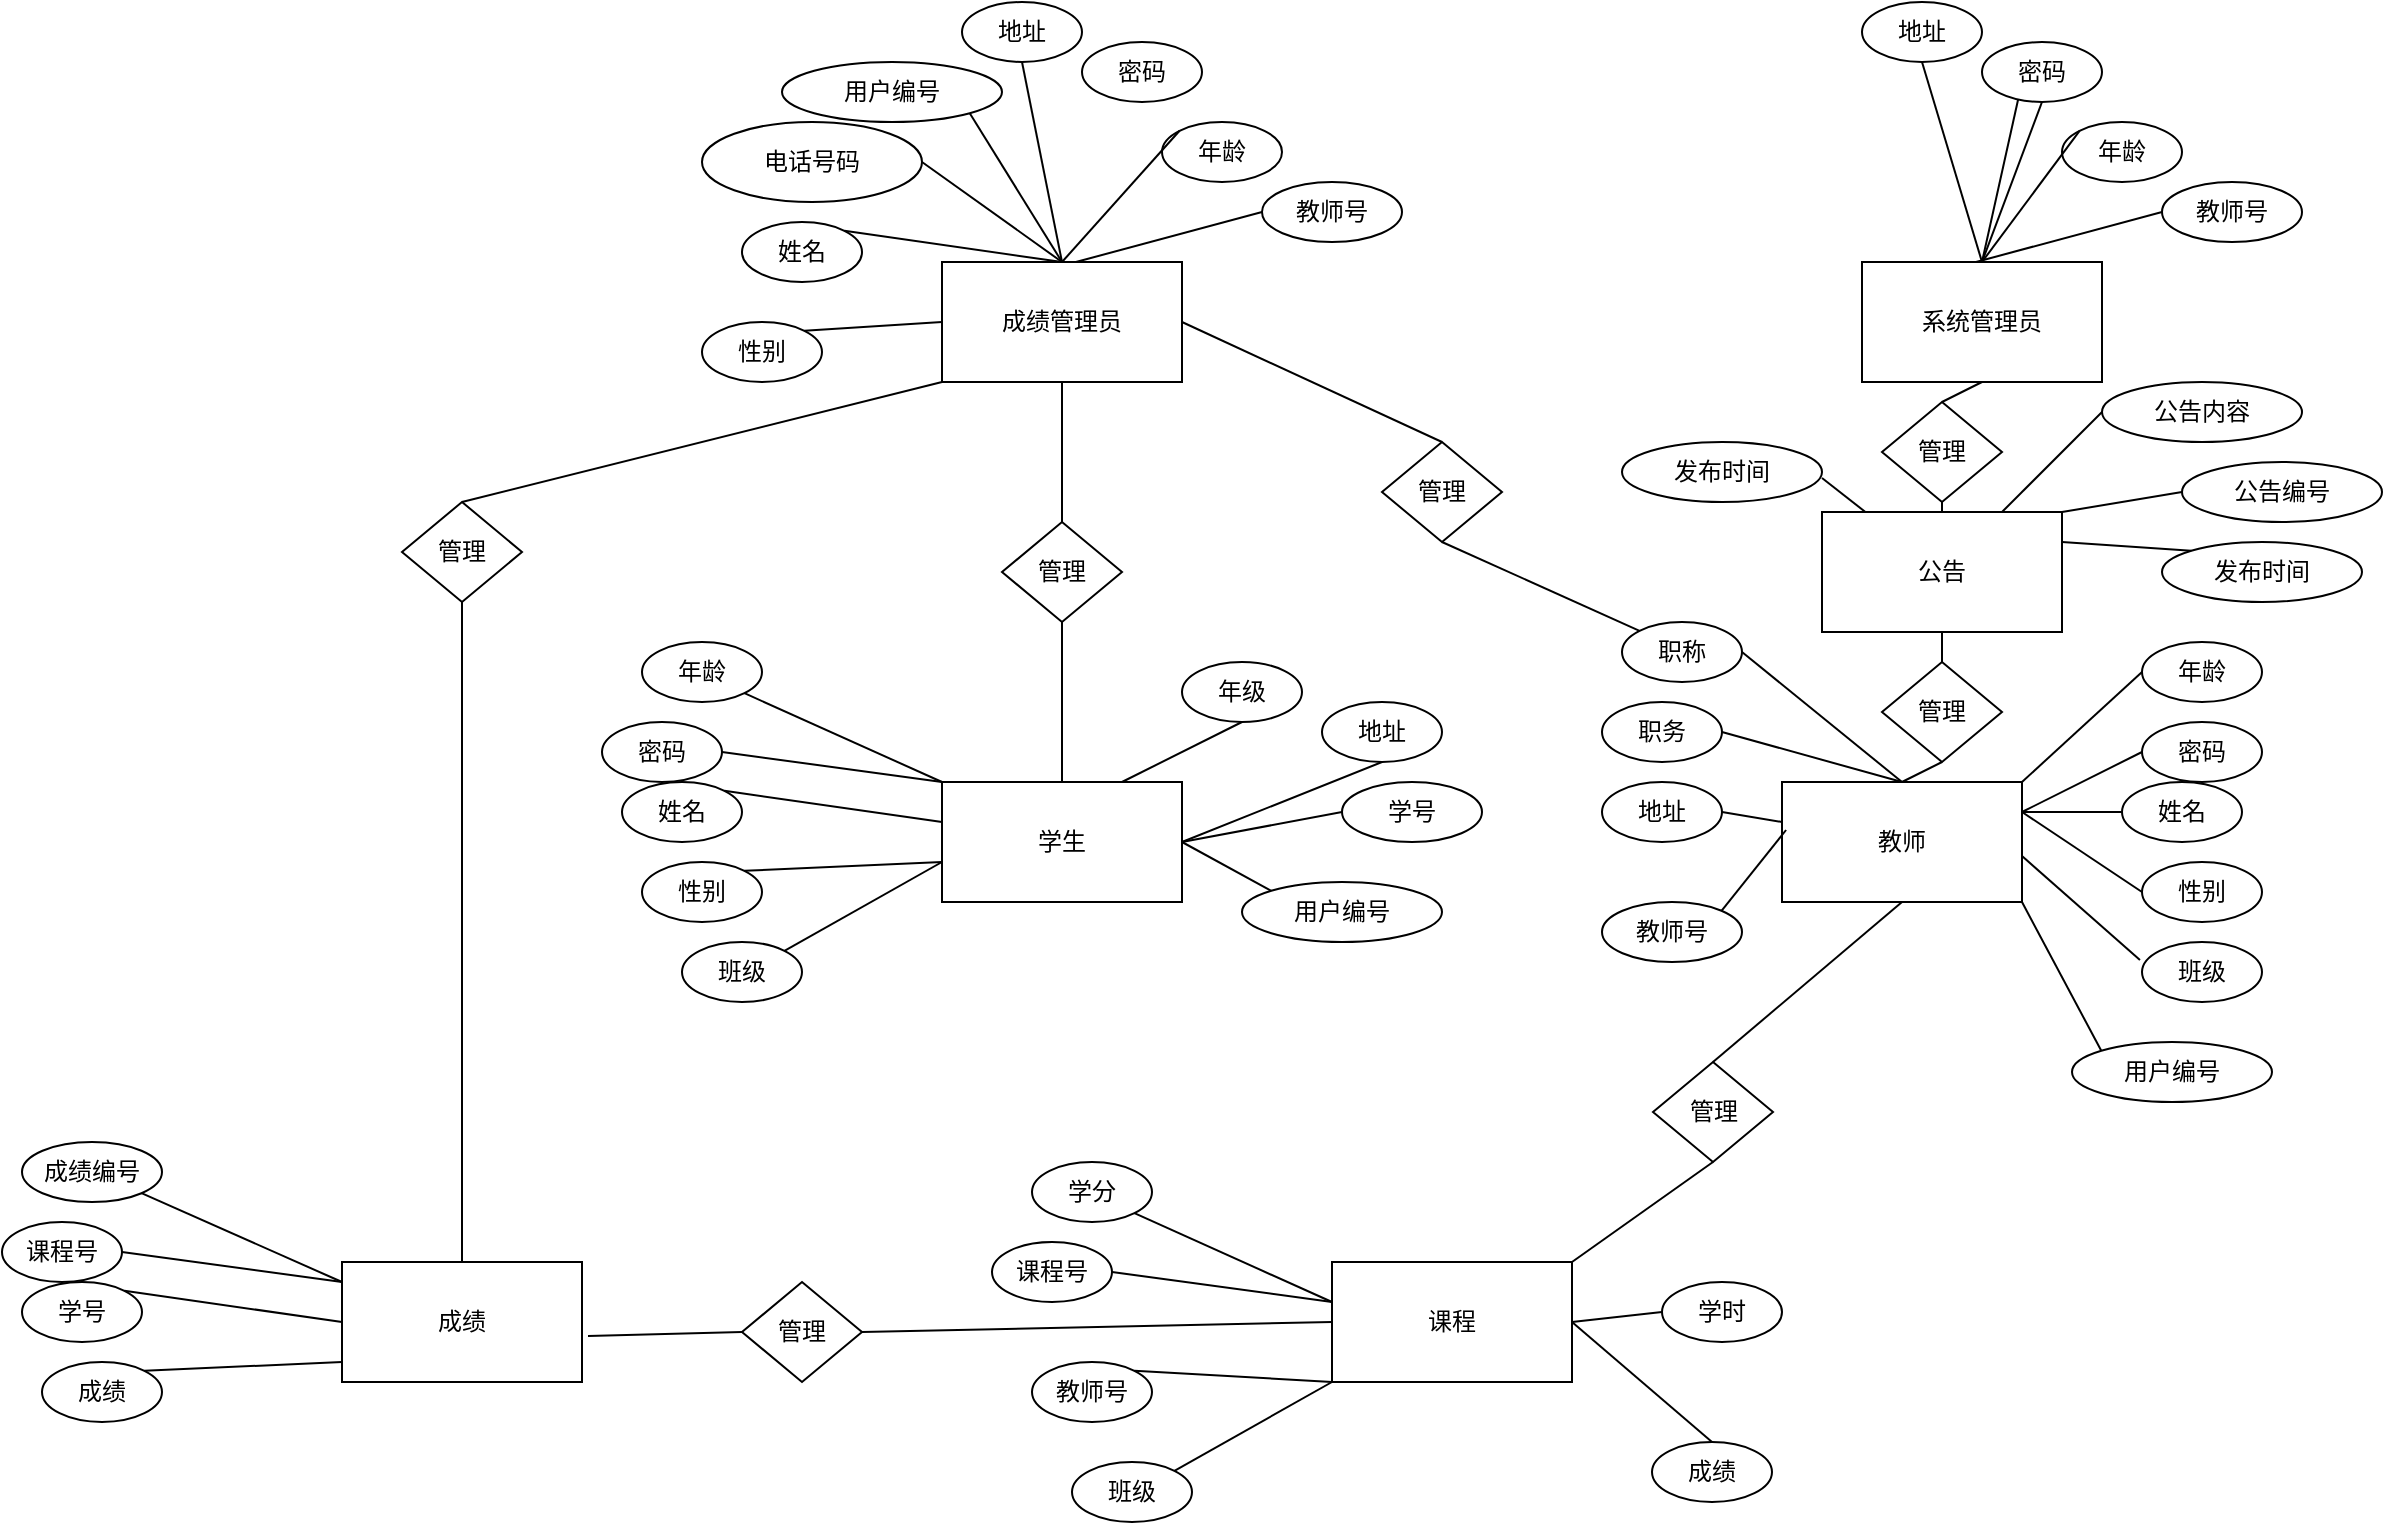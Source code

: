<mxfile version="21.8.2" type="github">
  <diagram id="R2lEEEUBdFMjLlhIrx00" name="Page-1">
    <mxGraphModel dx="2284" dy="1858" grid="1" gridSize="10" guides="1" tooltips="1" connect="1" arrows="1" fold="1" page="1" pageScale="1" pageWidth="850" pageHeight="1100" math="0" shadow="0" extFonts="Permanent Marker^https://fonts.googleapis.com/css?family=Permanent+Marker">
      <root>
        <mxCell id="0" />
        <mxCell id="1" parent="0" />
        <mxCell id="JLIcFYk4vpwf9IPf_Qi_-1" value="成绩管理员" style="rounded=0;whiteSpace=wrap;html=1;" vertex="1" parent="1">
          <mxGeometry x="70" y="90" width="120" height="60" as="geometry" />
        </mxCell>
        <mxCell id="JLIcFYk4vpwf9IPf_Qi_-2" value="学生" style="rounded=0;whiteSpace=wrap;html=1;" vertex="1" parent="1">
          <mxGeometry x="70" y="350" width="120" height="60" as="geometry" />
        </mxCell>
        <mxCell id="JLIcFYk4vpwf9IPf_Qi_-3" value="教师" style="rounded=0;whiteSpace=wrap;html=1;" vertex="1" parent="1">
          <mxGeometry x="490" y="350" width="120" height="60" as="geometry" />
        </mxCell>
        <mxCell id="JLIcFYk4vpwf9IPf_Qi_-4" value="用户编号" style="ellipse;whiteSpace=wrap;html=1;" vertex="1" parent="1">
          <mxGeometry x="-10" y="-10" width="110" height="30" as="geometry" />
        </mxCell>
        <mxCell id="JLIcFYk4vpwf9IPf_Qi_-5" value="姓名" style="ellipse;whiteSpace=wrap;html=1;" vertex="1" parent="1">
          <mxGeometry x="-30" y="70" width="60" height="30" as="geometry" />
        </mxCell>
        <mxCell id="JLIcFYk4vpwf9IPf_Qi_-6" value="地址" style="ellipse;whiteSpace=wrap;html=1;" vertex="1" parent="1">
          <mxGeometry x="80" y="-40" width="60" height="30" as="geometry" />
        </mxCell>
        <mxCell id="JLIcFYk4vpwf9IPf_Qi_-7" value="密码" style="ellipse;whiteSpace=wrap;html=1;" vertex="1" parent="1">
          <mxGeometry x="140" y="-20" width="60" height="30" as="geometry" />
        </mxCell>
        <mxCell id="JLIcFYk4vpwf9IPf_Qi_-8" value="年龄" style="ellipse;whiteSpace=wrap;html=1;" vertex="1" parent="1">
          <mxGeometry x="180" y="20" width="60" height="30" as="geometry" />
        </mxCell>
        <mxCell id="JLIcFYk4vpwf9IPf_Qi_-9" value="性别" style="ellipse;whiteSpace=wrap;html=1;" vertex="1" parent="1">
          <mxGeometry x="-50" y="120" width="60" height="30" as="geometry" />
        </mxCell>
        <mxCell id="JLIcFYk4vpwf9IPf_Qi_-10" value="电话号码" style="ellipse;whiteSpace=wrap;html=1;" vertex="1" parent="1">
          <mxGeometry x="-50" y="20" width="110" height="40" as="geometry" />
        </mxCell>
        <mxCell id="JLIcFYk4vpwf9IPf_Qi_-11" value="" style="endArrow=none;html=1;rounded=0;entryX=0.5;entryY=1;entryDx=0;entryDy=0;exitX=0.5;exitY=0;exitDx=0;exitDy=0;" edge="1" parent="1" source="JLIcFYk4vpwf9IPf_Qi_-1" target="JLIcFYk4vpwf9IPf_Qi_-6">
          <mxGeometry width="50" height="50" relative="1" as="geometry">
            <mxPoint x="400" y="220" as="sourcePoint" />
            <mxPoint x="450" y="170" as="targetPoint" />
          </mxGeometry>
        </mxCell>
        <mxCell id="JLIcFYk4vpwf9IPf_Qi_-12" value="" style="endArrow=none;html=1;rounded=0;entryX=0.5;entryY=1;entryDx=0;entryDy=0;" edge="1" parent="1">
          <mxGeometry width="50" height="50" relative="1" as="geometry">
            <mxPoint x="590" y="90" as="sourcePoint" />
            <mxPoint x="610" as="targetPoint" />
          </mxGeometry>
        </mxCell>
        <mxCell id="JLIcFYk4vpwf9IPf_Qi_-13" value="" style="endArrow=none;html=1;rounded=0;entryX=0;entryY=0;entryDx=0;entryDy=0;" edge="1" parent="1" target="JLIcFYk4vpwf9IPf_Qi_-8">
          <mxGeometry width="50" height="50" relative="1" as="geometry">
            <mxPoint x="130" y="90" as="sourcePoint" />
            <mxPoint x="221" y="73" as="targetPoint" />
          </mxGeometry>
        </mxCell>
        <mxCell id="JLIcFYk4vpwf9IPf_Qi_-14" value="教师号" style="ellipse;whiteSpace=wrap;html=1;" vertex="1" parent="1">
          <mxGeometry x="230" y="50" width="70" height="30" as="geometry" />
        </mxCell>
        <mxCell id="JLIcFYk4vpwf9IPf_Qi_-15" value="" style="endArrow=none;html=1;rounded=0;entryX=0;entryY=0.5;entryDx=0;entryDy=0;exitX=0.558;exitY=0;exitDx=0;exitDy=0;exitPerimeter=0;" edge="1" parent="1" source="JLIcFYk4vpwf9IPf_Qi_-1" target="JLIcFYk4vpwf9IPf_Qi_-14">
          <mxGeometry width="50" height="50" relative="1" as="geometry">
            <mxPoint x="140" y="100" as="sourcePoint" />
            <mxPoint x="199" y="34" as="targetPoint" />
          </mxGeometry>
        </mxCell>
        <mxCell id="JLIcFYk4vpwf9IPf_Qi_-16" value="" style="endArrow=none;html=1;rounded=0;entryX=1;entryY=1;entryDx=0;entryDy=0;" edge="1" parent="1" target="JLIcFYk4vpwf9IPf_Qi_-4">
          <mxGeometry width="50" height="50" relative="1" as="geometry">
            <mxPoint x="130" y="90" as="sourcePoint" />
            <mxPoint x="120" as="targetPoint" />
          </mxGeometry>
        </mxCell>
        <mxCell id="JLIcFYk4vpwf9IPf_Qi_-17" value="" style="endArrow=none;html=1;rounded=0;entryX=1;entryY=0.5;entryDx=0;entryDy=0;" edge="1" parent="1" target="JLIcFYk4vpwf9IPf_Qi_-10">
          <mxGeometry width="50" height="50" relative="1" as="geometry">
            <mxPoint x="130" y="90" as="sourcePoint" />
            <mxPoint x="82" y="44" as="targetPoint" />
          </mxGeometry>
        </mxCell>
        <mxCell id="JLIcFYk4vpwf9IPf_Qi_-18" value="" style="endArrow=none;html=1;rounded=0;entryX=1;entryY=0;entryDx=0;entryDy=0;" edge="1" parent="1" target="JLIcFYk4vpwf9IPf_Qi_-5">
          <mxGeometry width="50" height="50" relative="1" as="geometry">
            <mxPoint x="130" y="90" as="sourcePoint" />
            <mxPoint x="60" y="80" as="targetPoint" />
          </mxGeometry>
        </mxCell>
        <mxCell id="JLIcFYk4vpwf9IPf_Qi_-19" value="系统管理员" style="rounded=0;whiteSpace=wrap;html=1;" vertex="1" parent="1">
          <mxGeometry x="530" y="90" width="120" height="60" as="geometry" />
        </mxCell>
        <mxCell id="JLIcFYk4vpwf9IPf_Qi_-20" value="" style="endArrow=none;html=1;rounded=0;entryX=1;entryY=0;entryDx=0;entryDy=0;exitX=0;exitY=0.5;exitDx=0;exitDy=0;" edge="1" parent="1" source="JLIcFYk4vpwf9IPf_Qi_-1" target="JLIcFYk4vpwf9IPf_Qi_-9">
          <mxGeometry width="50" height="50" relative="1" as="geometry">
            <mxPoint x="140" y="100" as="sourcePoint" />
            <mxPoint x="31" y="84" as="targetPoint" />
          </mxGeometry>
        </mxCell>
        <mxCell id="JLIcFYk4vpwf9IPf_Qi_-21" value="管理" style="rhombus;whiteSpace=wrap;html=1;" vertex="1" parent="1">
          <mxGeometry x="100" y="220" width="60" height="50" as="geometry" />
        </mxCell>
        <mxCell id="JLIcFYk4vpwf9IPf_Qi_-24" value="姓名" style="ellipse;whiteSpace=wrap;html=1;" vertex="1" parent="1">
          <mxGeometry x="-90" y="350" width="60" height="30" as="geometry" />
        </mxCell>
        <mxCell id="JLIcFYk4vpwf9IPf_Qi_-25" value="" style="endArrow=none;html=1;rounded=0;entryX=1;entryY=0;entryDx=0;entryDy=0;" edge="1" parent="1" target="JLIcFYk4vpwf9IPf_Qi_-24">
          <mxGeometry width="50" height="50" relative="1" as="geometry">
            <mxPoint x="70" y="370" as="sourcePoint" />
            <mxPoint y="360" as="targetPoint" />
          </mxGeometry>
        </mxCell>
        <mxCell id="JLIcFYk4vpwf9IPf_Qi_-26" value="性别" style="ellipse;whiteSpace=wrap;html=1;" vertex="1" parent="1">
          <mxGeometry x="-80" y="390" width="60" height="30" as="geometry" />
        </mxCell>
        <mxCell id="JLIcFYk4vpwf9IPf_Qi_-27" value="" style="endArrow=none;html=1;rounded=0;entryX=1;entryY=0;entryDx=0;entryDy=0;exitX=0;exitY=0.5;exitDx=0;exitDy=0;" edge="1" parent="1" target="JLIcFYk4vpwf9IPf_Qi_-26">
          <mxGeometry width="50" height="50" relative="1" as="geometry">
            <mxPoint x="70" y="390" as="sourcePoint" />
            <mxPoint x="31" y="354" as="targetPoint" />
          </mxGeometry>
        </mxCell>
        <mxCell id="JLIcFYk4vpwf9IPf_Qi_-28" value="用户编号" style="ellipse;whiteSpace=wrap;html=1;" vertex="1" parent="1">
          <mxGeometry x="220" y="400" width="100" height="30" as="geometry" />
        </mxCell>
        <mxCell id="JLIcFYk4vpwf9IPf_Qi_-29" value="" style="endArrow=none;html=1;rounded=0;entryX=0;entryY=0;entryDx=0;entryDy=0;exitX=1;exitY=0.5;exitDx=0;exitDy=0;" edge="1" parent="1" target="JLIcFYk4vpwf9IPf_Qi_-28" source="JLIcFYk4vpwf9IPf_Qi_-2">
          <mxGeometry width="50" height="50" relative="1" as="geometry">
            <mxPoint x="70" y="370" as="sourcePoint" />
            <mxPoint x="60" y="280" as="targetPoint" />
          </mxGeometry>
        </mxCell>
        <mxCell id="JLIcFYk4vpwf9IPf_Qi_-30" value="地址" style="ellipse;whiteSpace=wrap;html=1;" vertex="1" parent="1">
          <mxGeometry x="530" y="-40" width="60" height="30" as="geometry" />
        </mxCell>
        <mxCell id="JLIcFYk4vpwf9IPf_Qi_-31" value="密码" style="ellipse;whiteSpace=wrap;html=1;" vertex="1" parent="1">
          <mxGeometry x="590" y="-20" width="60" height="30" as="geometry" />
        </mxCell>
        <mxCell id="JLIcFYk4vpwf9IPf_Qi_-32" value="年龄" style="ellipse;whiteSpace=wrap;html=1;" vertex="1" parent="1">
          <mxGeometry x="630" y="20" width="60" height="30" as="geometry" />
        </mxCell>
        <mxCell id="JLIcFYk4vpwf9IPf_Qi_-33" value="" style="endArrow=none;html=1;rounded=0;entryX=0.5;entryY=1;entryDx=0;entryDy=0;" edge="1" parent="1" target="JLIcFYk4vpwf9IPf_Qi_-30">
          <mxGeometry width="50" height="50" relative="1" as="geometry">
            <mxPoint x="590" y="90" as="sourcePoint" />
            <mxPoint x="900" y="170" as="targetPoint" />
          </mxGeometry>
        </mxCell>
        <mxCell id="JLIcFYk4vpwf9IPf_Qi_-34" value="" style="endArrow=none;html=1;rounded=0;entryX=0.5;entryY=1;entryDx=0;entryDy=0;exitX=0.5;exitY=0;exitDx=0;exitDy=0;" edge="1" parent="1" target="JLIcFYk4vpwf9IPf_Qi_-31" source="JLIcFYk4vpwf9IPf_Qi_-19">
          <mxGeometry width="50" height="50" relative="1" as="geometry">
            <mxPoint x="160" y="90" as="sourcePoint" />
            <mxPoint x="150" as="targetPoint" />
          </mxGeometry>
        </mxCell>
        <mxCell id="JLIcFYk4vpwf9IPf_Qi_-35" value="" style="endArrow=none;html=1;rounded=0;entryX=0;entryY=0;entryDx=0;entryDy=0;" edge="1" parent="1" target="JLIcFYk4vpwf9IPf_Qi_-32">
          <mxGeometry width="50" height="50" relative="1" as="geometry">
            <mxPoint x="590" y="90" as="sourcePoint" />
            <mxPoint x="671" y="73" as="targetPoint" />
          </mxGeometry>
        </mxCell>
        <mxCell id="JLIcFYk4vpwf9IPf_Qi_-36" value="教师号" style="ellipse;whiteSpace=wrap;html=1;" vertex="1" parent="1">
          <mxGeometry x="680" y="50" width="70" height="30" as="geometry" />
        </mxCell>
        <mxCell id="JLIcFYk4vpwf9IPf_Qi_-37" value="" style="endArrow=none;html=1;rounded=0;entryX=0;entryY=0.5;entryDx=0;entryDy=0;exitX=0.558;exitY=0;exitDx=0;exitDy=0;exitPerimeter=0;" edge="1" parent="1" target="JLIcFYk4vpwf9IPf_Qi_-36">
          <mxGeometry width="50" height="50" relative="1" as="geometry">
            <mxPoint x="587" y="90" as="sourcePoint" />
            <mxPoint x="649" y="34" as="targetPoint" />
          </mxGeometry>
        </mxCell>
        <mxCell id="JLIcFYk4vpwf9IPf_Qi_-38" value="地址" style="ellipse;whiteSpace=wrap;html=1;" vertex="1" parent="1">
          <mxGeometry x="260" y="310" width="60" height="30" as="geometry" />
        </mxCell>
        <mxCell id="JLIcFYk4vpwf9IPf_Qi_-39" value="密码" style="ellipse;whiteSpace=wrap;html=1;" vertex="1" parent="1">
          <mxGeometry x="-100" y="320" width="60" height="30" as="geometry" />
        </mxCell>
        <mxCell id="JLIcFYk4vpwf9IPf_Qi_-40" value="年龄" style="ellipse;whiteSpace=wrap;html=1;" vertex="1" parent="1">
          <mxGeometry x="-80" y="280" width="60" height="30" as="geometry" />
        </mxCell>
        <mxCell id="JLIcFYk4vpwf9IPf_Qi_-41" value="" style="endArrow=none;html=1;rounded=0;entryX=0.5;entryY=1;entryDx=0;entryDy=0;exitX=0.5;exitY=0;exitDx=0;exitDy=0;" edge="1" target="JLIcFYk4vpwf9IPf_Qi_-38" parent="1">
          <mxGeometry width="50" height="50" relative="1" as="geometry">
            <mxPoint x="190" y="380" as="sourcePoint" />
            <mxPoint x="510" y="460" as="targetPoint" />
          </mxGeometry>
        </mxCell>
        <mxCell id="JLIcFYk4vpwf9IPf_Qi_-42" value="" style="endArrow=none;html=1;rounded=0;entryX=1;entryY=0.5;entryDx=0;entryDy=0;exitX=0;exitY=0;exitDx=0;exitDy=0;" edge="1" target="JLIcFYk4vpwf9IPf_Qi_-39" parent="1" source="JLIcFYk4vpwf9IPf_Qi_-2">
          <mxGeometry width="50" height="50" relative="1" as="geometry">
            <mxPoint x="190" y="380" as="sourcePoint" />
            <mxPoint x="180" y="290" as="targetPoint" />
          </mxGeometry>
        </mxCell>
        <mxCell id="JLIcFYk4vpwf9IPf_Qi_-43" value="" style="endArrow=none;html=1;rounded=0;entryX=1;entryY=1;entryDx=0;entryDy=0;exitX=0;exitY=0;exitDx=0;exitDy=0;" edge="1" target="JLIcFYk4vpwf9IPf_Qi_-40" parent="1" source="JLIcFYk4vpwf9IPf_Qi_-2">
          <mxGeometry width="50" height="50" relative="1" as="geometry">
            <mxPoint x="190" y="380" as="sourcePoint" />
            <mxPoint x="281" y="363" as="targetPoint" />
          </mxGeometry>
        </mxCell>
        <mxCell id="JLIcFYk4vpwf9IPf_Qi_-44" value="学号" style="ellipse;whiteSpace=wrap;html=1;" vertex="1" parent="1">
          <mxGeometry x="270" y="350" width="70" height="30" as="geometry" />
        </mxCell>
        <mxCell id="JLIcFYk4vpwf9IPf_Qi_-45" value="" style="endArrow=none;html=1;rounded=0;entryX=0;entryY=0.5;entryDx=0;entryDy=0;" edge="1" target="JLIcFYk4vpwf9IPf_Qi_-44" parent="1">
          <mxGeometry width="50" height="50" relative="1" as="geometry">
            <mxPoint x="190" y="380" as="sourcePoint" />
            <mxPoint x="259" y="324" as="targetPoint" />
          </mxGeometry>
        </mxCell>
        <mxCell id="JLIcFYk4vpwf9IPf_Qi_-46" value="班级" style="ellipse;whiteSpace=wrap;html=1;" vertex="1" parent="1">
          <mxGeometry x="-60" y="430" width="60" height="30" as="geometry" />
        </mxCell>
        <mxCell id="JLIcFYk4vpwf9IPf_Qi_-47" value="" style="endArrow=none;html=1;rounded=0;entryX=1;entryY=0;entryDx=0;entryDy=0;" edge="1" parent="1" target="JLIcFYk4vpwf9IPf_Qi_-46">
          <mxGeometry width="50" height="50" relative="1" as="geometry">
            <mxPoint x="70" y="390" as="sourcePoint" />
            <mxPoint x="41" y="364" as="targetPoint" />
          </mxGeometry>
        </mxCell>
        <mxCell id="JLIcFYk4vpwf9IPf_Qi_-48" value="年级" style="ellipse;whiteSpace=wrap;html=1;" vertex="1" parent="1">
          <mxGeometry x="190" y="290" width="60" height="30" as="geometry" />
        </mxCell>
        <mxCell id="JLIcFYk4vpwf9IPf_Qi_-49" value="" style="endArrow=none;html=1;rounded=0;entryX=0.5;entryY=1;entryDx=0;entryDy=0;exitX=0.75;exitY=0;exitDx=0;exitDy=0;" edge="1" parent="1" target="JLIcFYk4vpwf9IPf_Qi_-48" source="JLIcFYk4vpwf9IPf_Qi_-2">
          <mxGeometry width="50" height="50" relative="1" as="geometry">
            <mxPoint x="320" y="250" as="sourcePoint" />
            <mxPoint x="291" y="224" as="targetPoint" />
          </mxGeometry>
        </mxCell>
        <mxCell id="JLIcFYk4vpwf9IPf_Qi_-50" value="姓名" style="ellipse;whiteSpace=wrap;html=1;" vertex="1" parent="1">
          <mxGeometry x="660" y="350" width="60" height="30" as="geometry" />
        </mxCell>
        <mxCell id="JLIcFYk4vpwf9IPf_Qi_-51" value="" style="endArrow=none;html=1;rounded=0;entryX=0;entryY=0.5;entryDx=0;entryDy=0;exitX=1;exitY=0.25;exitDx=0;exitDy=0;" edge="1" parent="1" target="JLIcFYk4vpwf9IPf_Qi_-50" source="JLIcFYk4vpwf9IPf_Qi_-3">
          <mxGeometry width="50" height="50" relative="1" as="geometry">
            <mxPoint x="820" y="370" as="sourcePoint" />
            <mxPoint x="750" y="360" as="targetPoint" />
          </mxGeometry>
        </mxCell>
        <mxCell id="JLIcFYk4vpwf9IPf_Qi_-52" value="性别" style="ellipse;whiteSpace=wrap;html=1;" vertex="1" parent="1">
          <mxGeometry x="670" y="390" width="60" height="30" as="geometry" />
        </mxCell>
        <mxCell id="JLIcFYk4vpwf9IPf_Qi_-53" value="" style="endArrow=none;html=1;rounded=0;entryX=0;entryY=0.5;entryDx=0;entryDy=0;exitX=1;exitY=0.25;exitDx=0;exitDy=0;" edge="1" parent="1" target="JLIcFYk4vpwf9IPf_Qi_-52" source="JLIcFYk4vpwf9IPf_Qi_-3">
          <mxGeometry width="50" height="50" relative="1" as="geometry">
            <mxPoint x="820" y="390" as="sourcePoint" />
            <mxPoint x="781" y="354" as="targetPoint" />
          </mxGeometry>
        </mxCell>
        <mxCell id="JLIcFYk4vpwf9IPf_Qi_-54" value="密码" style="ellipse;whiteSpace=wrap;html=1;" vertex="1" parent="1">
          <mxGeometry x="670" y="320" width="60" height="30" as="geometry" />
        </mxCell>
        <mxCell id="JLIcFYk4vpwf9IPf_Qi_-55" value="年龄" style="ellipse;whiteSpace=wrap;html=1;" vertex="1" parent="1">
          <mxGeometry x="670" y="280" width="60" height="30" as="geometry" />
        </mxCell>
        <mxCell id="JLIcFYk4vpwf9IPf_Qi_-56" value="" style="endArrow=none;html=1;rounded=0;entryX=0;entryY=0.5;entryDx=0;entryDy=0;exitX=1;exitY=0.25;exitDx=0;exitDy=0;" edge="1" parent="1" target="JLIcFYk4vpwf9IPf_Qi_-54" source="JLIcFYk4vpwf9IPf_Qi_-3">
          <mxGeometry width="50" height="50" relative="1" as="geometry">
            <mxPoint x="820" y="350" as="sourcePoint" />
            <mxPoint x="930" y="290" as="targetPoint" />
          </mxGeometry>
        </mxCell>
        <mxCell id="JLIcFYk4vpwf9IPf_Qi_-57" value="" style="endArrow=none;html=1;rounded=0;entryX=0;entryY=0.5;entryDx=0;entryDy=0;exitX=1;exitY=0;exitDx=0;exitDy=0;" edge="1" parent="1" target="JLIcFYk4vpwf9IPf_Qi_-55" source="JLIcFYk4vpwf9IPf_Qi_-3">
          <mxGeometry width="50" height="50" relative="1" as="geometry">
            <mxPoint x="820" y="350" as="sourcePoint" />
            <mxPoint x="1031" y="363" as="targetPoint" />
          </mxGeometry>
        </mxCell>
        <mxCell id="JLIcFYk4vpwf9IPf_Qi_-58" value="班级" style="ellipse;whiteSpace=wrap;html=1;" vertex="1" parent="1">
          <mxGeometry x="670" y="430" width="60" height="30" as="geometry" />
        </mxCell>
        <mxCell id="JLIcFYk4vpwf9IPf_Qi_-59" value="" style="endArrow=none;html=1;rounded=0;entryX=-0.017;entryY=0.3;entryDx=0;entryDy=0;exitX=1;exitY=0.617;exitDx=0;exitDy=0;exitPerimeter=0;entryPerimeter=0;" edge="1" parent="1" target="JLIcFYk4vpwf9IPf_Qi_-58" source="JLIcFYk4vpwf9IPf_Qi_-3">
          <mxGeometry width="50" height="50" relative="1" as="geometry">
            <mxPoint x="820" y="390" as="sourcePoint" />
            <mxPoint x="791" y="364" as="targetPoint" />
          </mxGeometry>
        </mxCell>
        <mxCell id="JLIcFYk4vpwf9IPf_Qi_-60" value="用户编号" style="ellipse;whiteSpace=wrap;html=1;" vertex="1" parent="1">
          <mxGeometry x="635" y="480" width="100" height="30" as="geometry" />
        </mxCell>
        <mxCell id="JLIcFYk4vpwf9IPf_Qi_-61" value="" style="endArrow=none;html=1;rounded=0;entryX=0;entryY=0;entryDx=0;entryDy=0;exitX=1;exitY=1;exitDx=0;exitDy=0;" edge="1" parent="1" target="JLIcFYk4vpwf9IPf_Qi_-60" source="JLIcFYk4vpwf9IPf_Qi_-3">
          <mxGeometry width="50" height="50" relative="1" as="geometry">
            <mxPoint x="605" y="460" as="sourcePoint" />
            <mxPoint x="475" y="360" as="targetPoint" />
          </mxGeometry>
        </mxCell>
        <mxCell id="JLIcFYk4vpwf9IPf_Qi_-62" value="职称" style="ellipse;whiteSpace=wrap;html=1;" vertex="1" parent="1">
          <mxGeometry x="410" y="270" width="60" height="30" as="geometry" />
        </mxCell>
        <mxCell id="JLIcFYk4vpwf9IPf_Qi_-63" value="职务" style="ellipse;whiteSpace=wrap;html=1;" vertex="1" parent="1">
          <mxGeometry x="400" y="310" width="60" height="30" as="geometry" />
        </mxCell>
        <mxCell id="JLIcFYk4vpwf9IPf_Qi_-64" value="" style="endArrow=none;html=1;rounded=0;entryX=0.5;entryY=0;entryDx=0;entryDy=0;exitX=1;exitY=0.5;exitDx=0;exitDy=0;" edge="1" parent="1" source="JLIcFYk4vpwf9IPf_Qi_-62" target="JLIcFYk4vpwf9IPf_Qi_-3">
          <mxGeometry width="50" height="50" relative="1" as="geometry">
            <mxPoint x="620" y="360" as="sourcePoint" />
            <mxPoint x="680" y="305" as="targetPoint" />
          </mxGeometry>
        </mxCell>
        <mxCell id="JLIcFYk4vpwf9IPf_Qi_-65" value="" style="endArrow=none;html=1;rounded=0;entryX=0.5;entryY=0;entryDx=0;entryDy=0;exitX=1;exitY=0.5;exitDx=0;exitDy=0;" edge="1" parent="1" source="JLIcFYk4vpwf9IPf_Qi_-63" target="JLIcFYk4vpwf9IPf_Qi_-3">
          <mxGeometry width="50" height="50" relative="1" as="geometry">
            <mxPoint x="480" y="295" as="sourcePoint" />
            <mxPoint x="560" y="360" as="targetPoint" />
          </mxGeometry>
        </mxCell>
        <mxCell id="JLIcFYk4vpwf9IPf_Qi_-66" value="地址" style="ellipse;whiteSpace=wrap;html=1;" vertex="1" parent="1">
          <mxGeometry x="400" y="350" width="60" height="30" as="geometry" />
        </mxCell>
        <mxCell id="JLIcFYk4vpwf9IPf_Qi_-67" value="" style="endArrow=none;html=1;rounded=0;entryX=1;entryY=0.5;entryDx=0;entryDy=0;" edge="1" parent="1" target="JLIcFYk4vpwf9IPf_Qi_-66" source="JLIcFYk4vpwf9IPf_Qi_-3">
          <mxGeometry width="50" height="50" relative="1" as="geometry">
            <mxPoint x="330" y="420" as="sourcePoint" />
            <mxPoint x="650" y="500" as="targetPoint" />
          </mxGeometry>
        </mxCell>
        <mxCell id="JLIcFYk4vpwf9IPf_Qi_-70" value="管理" style="rhombus;whiteSpace=wrap;html=1;" vertex="1" parent="1">
          <mxGeometry x="290" y="180" width="60" height="50" as="geometry" />
        </mxCell>
        <mxCell id="JLIcFYk4vpwf9IPf_Qi_-71" value="" style="endArrow=none;html=1;rounded=0;entryX=0.5;entryY=1;entryDx=0;entryDy=0;exitX=0.5;exitY=0;exitDx=0;exitDy=0;" edge="1" parent="1" source="JLIcFYk4vpwf9IPf_Qi_-21" target="JLIcFYk4vpwf9IPf_Qi_-1">
          <mxGeometry width="50" height="50" relative="1" as="geometry">
            <mxPoint x="400" y="320" as="sourcePoint" />
            <mxPoint x="450" y="270" as="targetPoint" />
          </mxGeometry>
        </mxCell>
        <mxCell id="JLIcFYk4vpwf9IPf_Qi_-72" value="" style="endArrow=none;html=1;rounded=0;entryX=1;entryY=0.5;entryDx=0;entryDy=0;exitX=0.5;exitY=0;exitDx=0;exitDy=0;" edge="1" parent="1" source="JLIcFYk4vpwf9IPf_Qi_-70" target="JLIcFYk4vpwf9IPf_Qi_-1">
          <mxGeometry width="50" height="50" relative="1" as="geometry">
            <mxPoint x="140" y="230" as="sourcePoint" />
            <mxPoint x="140" y="160" as="targetPoint" />
          </mxGeometry>
        </mxCell>
        <mxCell id="JLIcFYk4vpwf9IPf_Qi_-73" value="" style="endArrow=none;html=1;rounded=0;entryX=0.5;entryY=1;entryDx=0;entryDy=0;exitX=0.5;exitY=0;exitDx=0;exitDy=0;" edge="1" parent="1" source="JLIcFYk4vpwf9IPf_Qi_-2" target="JLIcFYk4vpwf9IPf_Qi_-21">
          <mxGeometry width="50" height="50" relative="1" as="geometry">
            <mxPoint x="130" y="340" as="sourcePoint" />
            <mxPoint x="200" y="130" as="targetPoint" />
          </mxGeometry>
        </mxCell>
        <mxCell id="JLIcFYk4vpwf9IPf_Qi_-74" value="" style="endArrow=none;html=1;rounded=0;entryX=0.5;entryY=1;entryDx=0;entryDy=0;exitX=0;exitY=0;exitDx=0;exitDy=0;" edge="1" parent="1" source="JLIcFYk4vpwf9IPf_Qi_-62" target="JLIcFYk4vpwf9IPf_Qi_-70">
          <mxGeometry width="50" height="50" relative="1" as="geometry">
            <mxPoint x="330" y="190" as="sourcePoint" />
            <mxPoint x="200" y="130" as="targetPoint" />
          </mxGeometry>
        </mxCell>
        <mxCell id="JLIcFYk4vpwf9IPf_Qi_-75" value="课程" style="rounded=0;whiteSpace=wrap;html=1;" vertex="1" parent="1">
          <mxGeometry x="265" y="590" width="120" height="60" as="geometry" />
        </mxCell>
        <mxCell id="JLIcFYk4vpwf9IPf_Qi_-76" value="学时" style="ellipse;whiteSpace=wrap;html=1;" vertex="1" parent="1">
          <mxGeometry x="430" y="600" width="60" height="30" as="geometry" />
        </mxCell>
        <mxCell id="JLIcFYk4vpwf9IPf_Qi_-77" value="" style="endArrow=none;html=1;rounded=0;entryX=0;entryY=0.5;entryDx=0;entryDy=0;exitX=1;exitY=0.5;exitDx=0;exitDy=0;" edge="1" parent="1" target="JLIcFYk4vpwf9IPf_Qi_-76" source="JLIcFYk4vpwf9IPf_Qi_-75">
          <mxGeometry width="50" height="50" relative="1" as="geometry">
            <mxPoint x="265" y="630" as="sourcePoint" />
            <mxPoint x="195" y="620" as="targetPoint" />
          </mxGeometry>
        </mxCell>
        <mxCell id="JLIcFYk4vpwf9IPf_Qi_-78" value="教师号" style="ellipse;whiteSpace=wrap;html=1;" vertex="1" parent="1">
          <mxGeometry x="115" y="640" width="60" height="30" as="geometry" />
        </mxCell>
        <mxCell id="JLIcFYk4vpwf9IPf_Qi_-79" value="" style="endArrow=none;html=1;rounded=0;entryX=1;entryY=0;entryDx=0;entryDy=0;exitX=0;exitY=0.5;exitDx=0;exitDy=0;" edge="1" parent="1" target="JLIcFYk4vpwf9IPf_Qi_-78">
          <mxGeometry width="50" height="50" relative="1" as="geometry">
            <mxPoint x="265" y="650" as="sourcePoint" />
            <mxPoint x="226" y="614" as="targetPoint" />
          </mxGeometry>
        </mxCell>
        <mxCell id="JLIcFYk4vpwf9IPf_Qi_-80" value="课程号" style="ellipse;whiteSpace=wrap;html=1;" vertex="1" parent="1">
          <mxGeometry x="95" y="580" width="60" height="30" as="geometry" />
        </mxCell>
        <mxCell id="JLIcFYk4vpwf9IPf_Qi_-81" value="学分" style="ellipse;whiteSpace=wrap;html=1;" vertex="1" parent="1">
          <mxGeometry x="115" y="540" width="60" height="30" as="geometry" />
        </mxCell>
        <mxCell id="JLIcFYk4vpwf9IPf_Qi_-82" value="" style="endArrow=none;html=1;rounded=0;entryX=1;entryY=0.5;entryDx=0;entryDy=0;exitX=0;exitY=0;exitDx=0;exitDy=0;" edge="1" parent="1" target="JLIcFYk4vpwf9IPf_Qi_-80">
          <mxGeometry width="50" height="50" relative="1" as="geometry">
            <mxPoint x="265" y="610" as="sourcePoint" />
            <mxPoint x="375" y="550" as="targetPoint" />
          </mxGeometry>
        </mxCell>
        <mxCell id="JLIcFYk4vpwf9IPf_Qi_-83" value="" style="endArrow=none;html=1;rounded=0;entryX=1;entryY=1;entryDx=0;entryDy=0;exitX=0;exitY=0;exitDx=0;exitDy=0;" edge="1" parent="1" target="JLIcFYk4vpwf9IPf_Qi_-81">
          <mxGeometry width="50" height="50" relative="1" as="geometry">
            <mxPoint x="265" y="610" as="sourcePoint" />
            <mxPoint x="476" y="623" as="targetPoint" />
          </mxGeometry>
        </mxCell>
        <mxCell id="JLIcFYk4vpwf9IPf_Qi_-84" value="班级" style="ellipse;whiteSpace=wrap;html=1;" vertex="1" parent="1">
          <mxGeometry x="135" y="690" width="60" height="30" as="geometry" />
        </mxCell>
        <mxCell id="JLIcFYk4vpwf9IPf_Qi_-85" value="" style="endArrow=none;html=1;rounded=0;entryX=1;entryY=0;entryDx=0;entryDy=0;" edge="1" parent="1" target="JLIcFYk4vpwf9IPf_Qi_-84">
          <mxGeometry width="50" height="50" relative="1" as="geometry">
            <mxPoint x="265" y="650" as="sourcePoint" />
            <mxPoint x="236" y="624" as="targetPoint" />
          </mxGeometry>
        </mxCell>
        <mxCell id="JLIcFYk4vpwf9IPf_Qi_-86" value="教师号" style="ellipse;whiteSpace=wrap;html=1;" vertex="1" parent="1">
          <mxGeometry x="400" y="410" width="70" height="30" as="geometry" />
        </mxCell>
        <mxCell id="JLIcFYk4vpwf9IPf_Qi_-87" value="" style="endArrow=none;html=1;rounded=0;entryX=1;entryY=0;entryDx=0;entryDy=0;exitX=0.017;exitY=0.4;exitDx=0;exitDy=0;exitPerimeter=0;" edge="1" parent="1" target="JLIcFYk4vpwf9IPf_Qi_-86" source="JLIcFYk4vpwf9IPf_Qi_-3">
          <mxGeometry width="50" height="50" relative="1" as="geometry">
            <mxPoint x="307" y="450" as="sourcePoint" />
            <mxPoint x="369" y="394" as="targetPoint" />
          </mxGeometry>
        </mxCell>
        <mxCell id="JLIcFYk4vpwf9IPf_Qi_-88" value="成绩" style="ellipse;whiteSpace=wrap;html=1;" vertex="1" parent="1">
          <mxGeometry x="425" y="680" width="60" height="30" as="geometry" />
        </mxCell>
        <mxCell id="JLIcFYk4vpwf9IPf_Qi_-89" value="" style="endArrow=none;html=1;rounded=0;entryX=0.5;entryY=0;entryDx=0;entryDy=0;exitX=1;exitY=0.5;exitDx=0;exitDy=0;" edge="1" parent="1" source="JLIcFYk4vpwf9IPf_Qi_-75" target="JLIcFYk4vpwf9IPf_Qi_-88">
          <mxGeometry width="50" height="50" relative="1" as="geometry">
            <mxPoint x="275" y="660" as="sourcePoint" />
            <mxPoint x="196" y="704" as="targetPoint" />
          </mxGeometry>
        </mxCell>
        <mxCell id="JLIcFYk4vpwf9IPf_Qi_-90" value="管理" style="rhombus;whiteSpace=wrap;html=1;" vertex="1" parent="1">
          <mxGeometry x="425.5" y="490" width="60" height="50" as="geometry" />
        </mxCell>
        <mxCell id="JLIcFYk4vpwf9IPf_Qi_-91" value="" style="endArrow=none;html=1;rounded=0;entryX=0.5;entryY=1;entryDx=0;entryDy=0;exitX=0.5;exitY=0;exitDx=0;exitDy=0;" edge="1" parent="1" source="JLIcFYk4vpwf9IPf_Qi_-90" target="JLIcFYk4vpwf9IPf_Qi_-3">
          <mxGeometry width="50" height="50" relative="1" as="geometry">
            <mxPoint x="275.5" y="540" as="sourcePoint" />
            <mxPoint x="325.5" y="430" as="targetPoint" />
          </mxGeometry>
        </mxCell>
        <mxCell id="JLIcFYk4vpwf9IPf_Qi_-92" value="" style="endArrow=none;html=1;rounded=0;entryX=0.5;entryY=1;entryDx=0;entryDy=0;exitX=1;exitY=0;exitDx=0;exitDy=0;" edge="1" parent="1" target="JLIcFYk4vpwf9IPf_Qi_-90" source="JLIcFYk4vpwf9IPf_Qi_-75">
          <mxGeometry width="50" height="50" relative="1" as="geometry">
            <mxPoint x="554.5" y="584" as="sourcePoint" />
            <mxPoint x="335.5" y="440" as="targetPoint" />
          </mxGeometry>
        </mxCell>
        <mxCell id="JLIcFYk4vpwf9IPf_Qi_-93" value="公告" style="rounded=0;whiteSpace=wrap;html=1;" vertex="1" parent="1">
          <mxGeometry x="510" y="215" width="120" height="60" as="geometry" />
        </mxCell>
        <mxCell id="JLIcFYk4vpwf9IPf_Qi_-94" value="公告内容" style="ellipse;whiteSpace=wrap;html=1;" vertex="1" parent="1">
          <mxGeometry x="650" y="150" width="100" height="30" as="geometry" />
        </mxCell>
        <mxCell id="JLIcFYk4vpwf9IPf_Qi_-95" value="公告编号" style="ellipse;whiteSpace=wrap;html=1;" vertex="1" parent="1">
          <mxGeometry x="690" y="190" width="100" height="30" as="geometry" />
        </mxCell>
        <mxCell id="JLIcFYk4vpwf9IPf_Qi_-96" value="发布时间" style="ellipse;whiteSpace=wrap;html=1;" vertex="1" parent="1">
          <mxGeometry x="680" y="230" width="100" height="30" as="geometry" />
        </mxCell>
        <mxCell id="JLIcFYk4vpwf9IPf_Qi_-97" value="发布时间" style="ellipse;whiteSpace=wrap;html=1;" vertex="1" parent="1">
          <mxGeometry x="410" y="180" width="100" height="30" as="geometry" />
        </mxCell>
        <mxCell id="JLIcFYk4vpwf9IPf_Qi_-98" value="" style="endArrow=none;html=1;rounded=0;" edge="1" parent="1" target="JLIcFYk4vpwf9IPf_Qi_-93">
          <mxGeometry width="50" height="50" relative="1" as="geometry">
            <mxPoint x="510" y="198" as="sourcePoint" />
            <mxPoint x="559" y="132" as="targetPoint" />
          </mxGeometry>
        </mxCell>
        <mxCell id="JLIcFYk4vpwf9IPf_Qi_-99" value="" style="endArrow=none;html=1;rounded=0;entryX=0.75;entryY=0;entryDx=0;entryDy=0;exitX=0;exitY=0.5;exitDx=0;exitDy=0;" edge="1" parent="1" source="JLIcFYk4vpwf9IPf_Qi_-94" target="JLIcFYk4vpwf9IPf_Qi_-93">
          <mxGeometry width="50" height="50" relative="1" as="geometry">
            <mxPoint x="520" y="208" as="sourcePoint" />
            <mxPoint x="542" y="225" as="targetPoint" />
          </mxGeometry>
        </mxCell>
        <mxCell id="JLIcFYk4vpwf9IPf_Qi_-100" value="" style="endArrow=none;html=1;rounded=0;exitX=0;exitY=0.5;exitDx=0;exitDy=0;entryX=1;entryY=0;entryDx=0;entryDy=0;" edge="1" parent="1" source="JLIcFYk4vpwf9IPf_Qi_-95" target="JLIcFYk4vpwf9IPf_Qi_-93">
          <mxGeometry width="50" height="50" relative="1" as="geometry">
            <mxPoint x="660" y="175" as="sourcePoint" />
            <mxPoint x="600" y="210" as="targetPoint" />
          </mxGeometry>
        </mxCell>
        <mxCell id="JLIcFYk4vpwf9IPf_Qi_-101" value="" style="endArrow=none;html=1;rounded=0;exitX=0;exitY=0;exitDx=0;exitDy=0;entryX=1;entryY=0.25;entryDx=0;entryDy=0;" edge="1" parent="1" source="JLIcFYk4vpwf9IPf_Qi_-96" target="JLIcFYk4vpwf9IPf_Qi_-93">
          <mxGeometry width="50" height="50" relative="1" as="geometry">
            <mxPoint x="700" y="215" as="sourcePoint" />
            <mxPoint x="640" y="225" as="targetPoint" />
          </mxGeometry>
        </mxCell>
        <mxCell id="JLIcFYk4vpwf9IPf_Qi_-103" value="管理" style="rhombus;whiteSpace=wrap;html=1;" vertex="1" parent="1">
          <mxGeometry x="540" y="160" width="60" height="50" as="geometry" />
        </mxCell>
        <mxCell id="JLIcFYk4vpwf9IPf_Qi_-104" value="" style="endArrow=none;html=1;rounded=0;exitX=0.5;exitY=0;exitDx=0;exitDy=0;entryX=0.5;entryY=1;entryDx=0;entryDy=0;" edge="1" parent="1" source="JLIcFYk4vpwf9IPf_Qi_-103" target="JLIcFYk4vpwf9IPf_Qi_-19">
          <mxGeometry width="50" height="50" relative="1" as="geometry">
            <mxPoint x="391" y="216" as="sourcePoint" />
            <mxPoint x="440" y="160" as="targetPoint" />
          </mxGeometry>
        </mxCell>
        <mxCell id="JLIcFYk4vpwf9IPf_Qi_-105" value="" style="endArrow=none;html=1;rounded=0;entryX=0.5;entryY=1;entryDx=0;entryDy=0;" edge="1" parent="1" target="JLIcFYk4vpwf9IPf_Qi_-103" source="JLIcFYk4vpwf9IPf_Qi_-93">
          <mxGeometry width="50" height="50" relative="1" as="geometry">
            <mxPoint x="670" y="260" as="sourcePoint" />
            <mxPoint x="451" y="116" as="targetPoint" />
          </mxGeometry>
        </mxCell>
        <mxCell id="JLIcFYk4vpwf9IPf_Qi_-106" value="管理" style="rhombus;whiteSpace=wrap;html=1;" vertex="1" parent="1">
          <mxGeometry x="540" y="290" width="60" height="50" as="geometry" />
        </mxCell>
        <mxCell id="JLIcFYk4vpwf9IPf_Qi_-107" value="" style="endArrow=none;html=1;rounded=0;exitX=0.5;exitY=0;exitDx=0;exitDy=0;entryX=0.5;entryY=1;entryDx=0;entryDy=0;" edge="1" parent="1" source="JLIcFYk4vpwf9IPf_Qi_-106" target="JLIcFYk4vpwf9IPf_Qi_-93">
          <mxGeometry width="50" height="50" relative="1" as="geometry">
            <mxPoint x="391" y="346" as="sourcePoint" />
            <mxPoint x="590" y="280" as="targetPoint" />
          </mxGeometry>
        </mxCell>
        <mxCell id="JLIcFYk4vpwf9IPf_Qi_-108" value="" style="endArrow=none;html=1;rounded=0;entryX=0.5;entryY=1;entryDx=0;entryDy=0;exitX=0.5;exitY=0;exitDx=0;exitDy=0;" edge="1" parent="1" target="JLIcFYk4vpwf9IPf_Qi_-106" source="JLIcFYk4vpwf9IPf_Qi_-3">
          <mxGeometry width="50" height="50" relative="1" as="geometry">
            <mxPoint x="570" y="345" as="sourcePoint" />
            <mxPoint x="451" y="246" as="targetPoint" />
          </mxGeometry>
        </mxCell>
        <mxCell id="JLIcFYk4vpwf9IPf_Qi_-109" value="成绩" style="rounded=0;whiteSpace=wrap;html=1;" vertex="1" parent="1">
          <mxGeometry x="-230" y="590" width="120" height="60" as="geometry" />
        </mxCell>
        <mxCell id="JLIcFYk4vpwf9IPf_Qi_-110" value="学号" style="ellipse;whiteSpace=wrap;html=1;" vertex="1" parent="1">
          <mxGeometry x="-390" y="600" width="60" height="30" as="geometry" />
        </mxCell>
        <mxCell id="JLIcFYk4vpwf9IPf_Qi_-111" value="" style="endArrow=none;html=1;rounded=0;entryX=1;entryY=0;entryDx=0;entryDy=0;" edge="1" parent="1" target="JLIcFYk4vpwf9IPf_Qi_-110">
          <mxGeometry width="50" height="50" relative="1" as="geometry">
            <mxPoint x="-230" y="620" as="sourcePoint" />
            <mxPoint x="-300" y="610" as="targetPoint" />
          </mxGeometry>
        </mxCell>
        <mxCell id="JLIcFYk4vpwf9IPf_Qi_-112" value="成绩" style="ellipse;whiteSpace=wrap;html=1;" vertex="1" parent="1">
          <mxGeometry x="-380" y="640" width="60" height="30" as="geometry" />
        </mxCell>
        <mxCell id="JLIcFYk4vpwf9IPf_Qi_-113" value="" style="endArrow=none;html=1;rounded=0;entryX=1;entryY=0;entryDx=0;entryDy=0;exitX=0;exitY=0.5;exitDx=0;exitDy=0;" edge="1" parent="1" target="JLIcFYk4vpwf9IPf_Qi_-112">
          <mxGeometry width="50" height="50" relative="1" as="geometry">
            <mxPoint x="-230" y="640" as="sourcePoint" />
            <mxPoint x="-269" y="604" as="targetPoint" />
          </mxGeometry>
        </mxCell>
        <mxCell id="JLIcFYk4vpwf9IPf_Qi_-114" value="课程号" style="ellipse;whiteSpace=wrap;html=1;" vertex="1" parent="1">
          <mxGeometry x="-400" y="570" width="60" height="30" as="geometry" />
        </mxCell>
        <mxCell id="JLIcFYk4vpwf9IPf_Qi_-115" value="成绩编号" style="ellipse;whiteSpace=wrap;html=1;" vertex="1" parent="1">
          <mxGeometry x="-390" y="530" width="70" height="30" as="geometry" />
        </mxCell>
        <mxCell id="JLIcFYk4vpwf9IPf_Qi_-116" value="" style="endArrow=none;html=1;rounded=0;entryX=1;entryY=0.5;entryDx=0;entryDy=0;exitX=0;exitY=0;exitDx=0;exitDy=0;" edge="1" parent="1" target="JLIcFYk4vpwf9IPf_Qi_-114">
          <mxGeometry width="50" height="50" relative="1" as="geometry">
            <mxPoint x="-230" y="600" as="sourcePoint" />
            <mxPoint x="-120" y="540" as="targetPoint" />
          </mxGeometry>
        </mxCell>
        <mxCell id="JLIcFYk4vpwf9IPf_Qi_-117" value="" style="endArrow=none;html=1;rounded=0;entryX=1;entryY=1;entryDx=0;entryDy=0;exitX=0;exitY=0;exitDx=0;exitDy=0;" edge="1" parent="1" target="JLIcFYk4vpwf9IPf_Qi_-115">
          <mxGeometry width="50" height="50" relative="1" as="geometry">
            <mxPoint x="-230" y="600" as="sourcePoint" />
            <mxPoint x="-19" y="613" as="targetPoint" />
          </mxGeometry>
        </mxCell>
        <mxCell id="JLIcFYk4vpwf9IPf_Qi_-120" value="管理" style="rhombus;whiteSpace=wrap;html=1;" vertex="1" parent="1">
          <mxGeometry x="-200" y="210" width="60" height="50" as="geometry" />
        </mxCell>
        <mxCell id="JLIcFYk4vpwf9IPf_Qi_-121" value="" style="endArrow=none;html=1;rounded=0;entryX=0;entryY=1;entryDx=0;entryDy=0;exitX=0.5;exitY=0;exitDx=0;exitDy=0;" edge="1" parent="1" source="JLIcFYk4vpwf9IPf_Qi_-120" target="JLIcFYk4vpwf9IPf_Qi_-1">
          <mxGeometry width="50" height="50" relative="1" as="geometry">
            <mxPoint x="100" y="560" as="sourcePoint" />
            <mxPoint x="-170" y="390" as="targetPoint" />
            <Array as="points">
              <mxPoint x="-170" y="210" />
            </Array>
          </mxGeometry>
        </mxCell>
        <mxCell id="JLIcFYk4vpwf9IPf_Qi_-122" value="" style="endArrow=none;html=1;rounded=0;entryX=0.5;entryY=1;entryDx=0;entryDy=0;exitX=0.5;exitY=0;exitDx=0;exitDy=0;" edge="1" parent="1" target="JLIcFYk4vpwf9IPf_Qi_-120">
          <mxGeometry width="50" height="50" relative="1" as="geometry">
            <mxPoint x="-170" y="590" as="sourcePoint" />
            <mxPoint x="-100" y="370" as="targetPoint" />
          </mxGeometry>
        </mxCell>
        <mxCell id="JLIcFYk4vpwf9IPf_Qi_-123" value="管理" style="rhombus;whiteSpace=wrap;html=1;" vertex="1" parent="1">
          <mxGeometry x="-30" y="600" width="60" height="50" as="geometry" />
        </mxCell>
        <mxCell id="JLIcFYk4vpwf9IPf_Qi_-124" value="" style="endArrow=none;html=1;rounded=0;entryX=0;entryY=0.5;entryDx=0;entryDy=0;exitX=1;exitY=0.5;exitDx=0;exitDy=0;" edge="1" parent="1" source="JLIcFYk4vpwf9IPf_Qi_-123" target="JLIcFYk4vpwf9IPf_Qi_-75">
          <mxGeometry width="50" height="50" relative="1" as="geometry">
            <mxPoint x="270" y="940" as="sourcePoint" />
            <mxPoint x="240" y="530" as="targetPoint" />
            <Array as="points" />
          </mxGeometry>
        </mxCell>
        <mxCell id="JLIcFYk4vpwf9IPf_Qi_-125" value="" style="endArrow=none;html=1;rounded=0;entryX=0;entryY=0.5;entryDx=0;entryDy=0;exitX=1.025;exitY=0.617;exitDx=0;exitDy=0;exitPerimeter=0;" edge="1" parent="1" target="JLIcFYk4vpwf9IPf_Qi_-123" source="JLIcFYk4vpwf9IPf_Qi_-109">
          <mxGeometry width="50" height="50" relative="1" as="geometry">
            <mxPoint y="970" as="sourcePoint" />
            <mxPoint x="70" y="750" as="targetPoint" />
          </mxGeometry>
        </mxCell>
      </root>
    </mxGraphModel>
  </diagram>
</mxfile>
